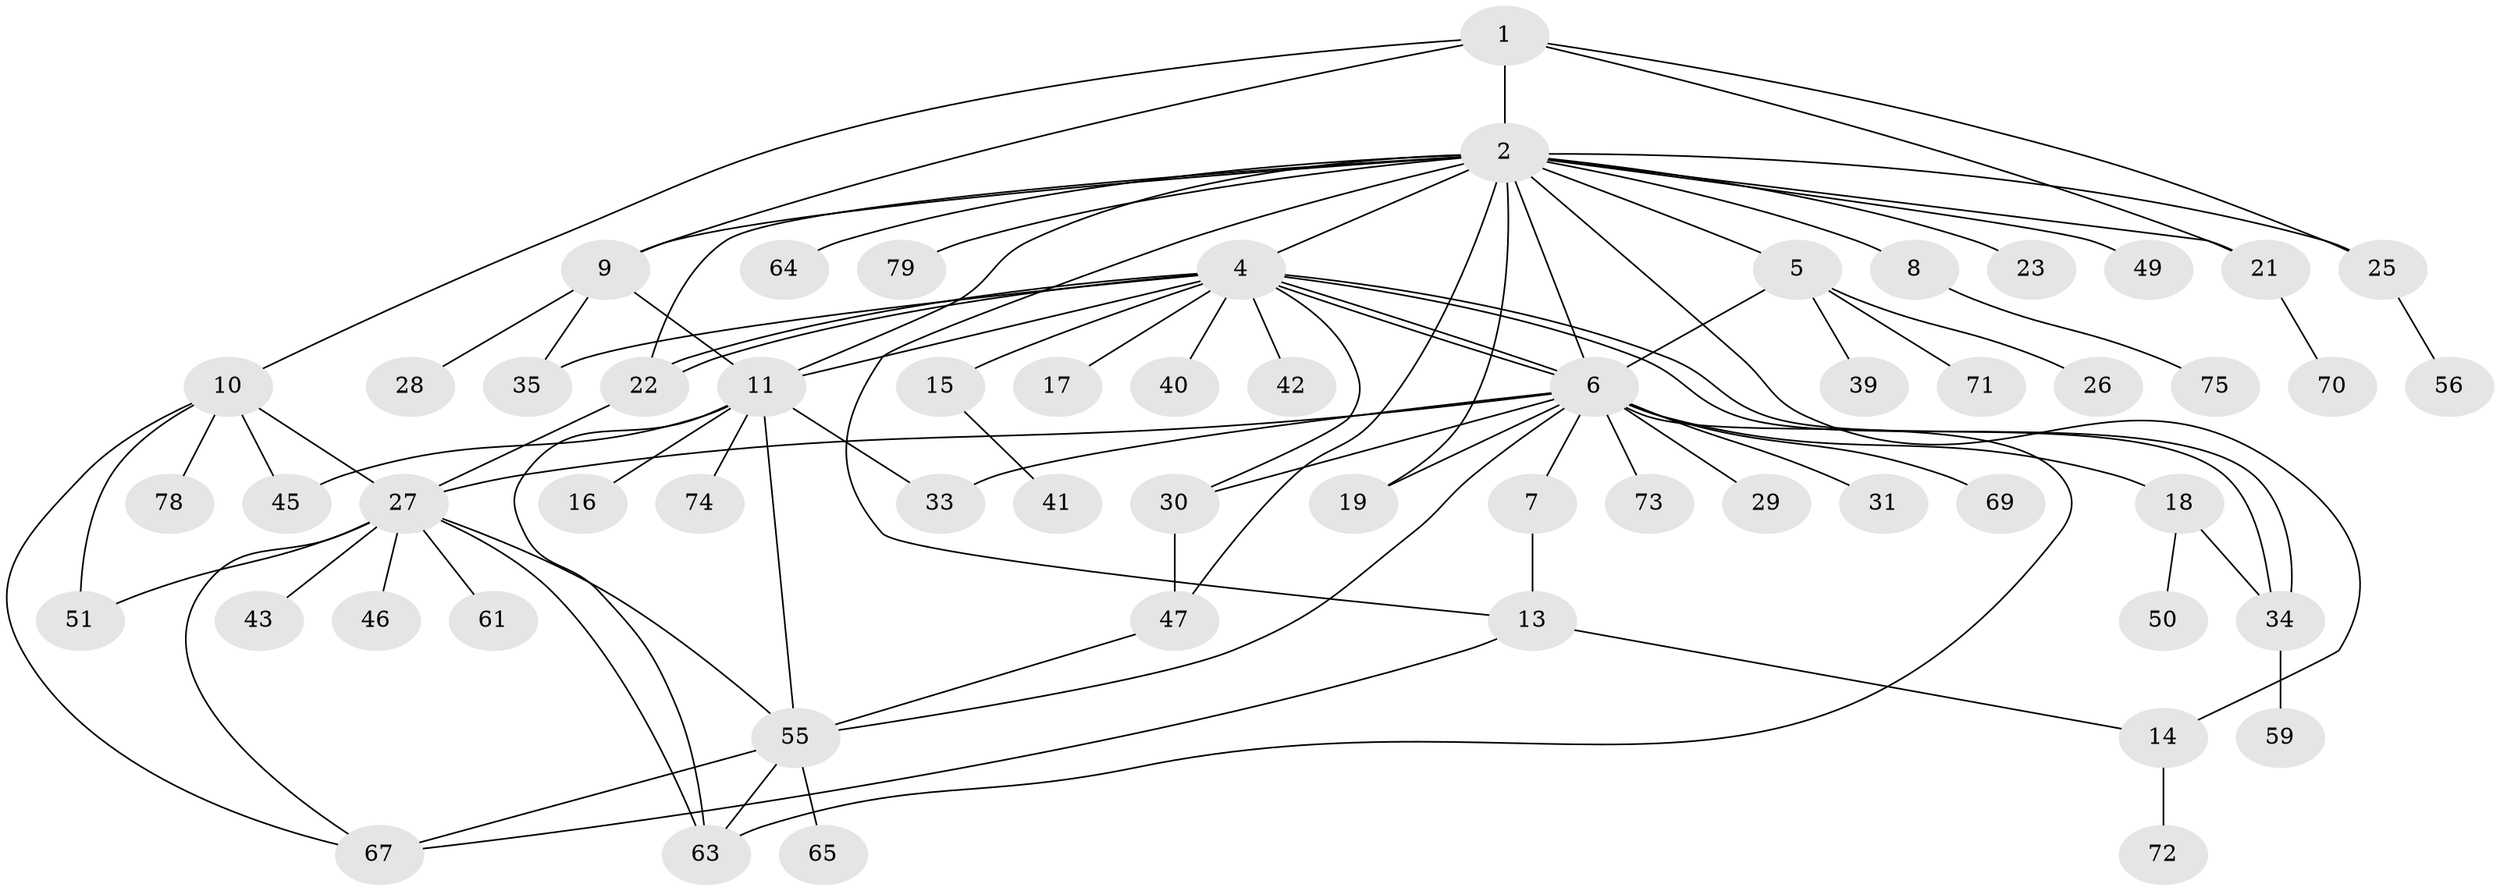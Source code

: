 // original degree distribution, {6: 0.02531645569620253, 15: 0.012658227848101266, 5: 0.05063291139240506, 14: 0.012658227848101266, 4: 0.11392405063291139, 17: 0.012658227848101266, 2: 0.17721518987341772, 3: 0.0759493670886076, 9: 0.012658227848101266, 1: 0.4810126582278481, 8: 0.012658227848101266, 7: 0.012658227848101266}
// Generated by graph-tools (version 1.1) at 2025/11/02/27/25 16:11:15]
// undirected, 58 vertices, 89 edges
graph export_dot {
graph [start="1"]
  node [color=gray90,style=filled];
  1 [super="+24"];
  2 [super="+3"];
  4 [super="+68"];
  5 [super="+37"];
  6 [super="+20"];
  7;
  8;
  9 [super="+66"];
  10 [super="+44"];
  11 [super="+12"];
  13 [super="+53"];
  14 [super="+38"];
  15 [super="+57"];
  16;
  17 [super="+48"];
  18;
  19;
  21 [super="+52"];
  22;
  23 [super="+54"];
  25 [super="+76"];
  26;
  27 [super="+32"];
  28;
  29;
  30 [super="+36"];
  31;
  33;
  34 [super="+60"];
  35 [super="+62"];
  39;
  40;
  41;
  42;
  43;
  45 [super="+77"];
  46;
  47;
  49;
  50;
  51;
  55 [super="+58"];
  56;
  59;
  61;
  63;
  64;
  65;
  67;
  69;
  70;
  71;
  72;
  73;
  74;
  75;
  78;
  79;
  1 -- 2;
  1 -- 9;
  1 -- 10;
  1 -- 21;
  1 -- 25;
  2 -- 4;
  2 -- 5;
  2 -- 6;
  2 -- 8;
  2 -- 9;
  2 -- 11;
  2 -- 21;
  2 -- 22;
  2 -- 23;
  2 -- 25;
  2 -- 47;
  2 -- 64;
  2 -- 79;
  2 -- 49;
  2 -- 19;
  2 -- 13;
  2 -- 14;
  4 -- 6;
  4 -- 6;
  4 -- 15;
  4 -- 17;
  4 -- 22;
  4 -- 22;
  4 -- 30;
  4 -- 34;
  4 -- 34;
  4 -- 40;
  4 -- 42;
  4 -- 11;
  4 -- 35;
  5 -- 6;
  5 -- 26;
  5 -- 39;
  5 -- 71;
  6 -- 7;
  6 -- 18;
  6 -- 19;
  6 -- 27;
  6 -- 29;
  6 -- 30;
  6 -- 31;
  6 -- 33;
  6 -- 63;
  6 -- 69;
  6 -- 73;
  6 -- 55;
  7 -- 13;
  8 -- 75;
  9 -- 28;
  9 -- 35;
  9 -- 11;
  10 -- 27;
  10 -- 51;
  10 -- 67;
  10 -- 78;
  10 -- 45;
  11 -- 33;
  11 -- 74;
  11 -- 16;
  11 -- 63;
  11 -- 55 [weight=2];
  11 -- 45;
  13 -- 14;
  13 -- 67;
  14 -- 72;
  15 -- 41;
  18 -- 34;
  18 -- 50;
  21 -- 70;
  22 -- 27;
  25 -- 56;
  27 -- 51;
  27 -- 61;
  27 -- 63;
  27 -- 43;
  27 -- 67;
  27 -- 46;
  27 -- 55;
  30 -- 47;
  34 -- 59;
  47 -- 55;
  55 -- 63;
  55 -- 65;
  55 -- 67;
}
